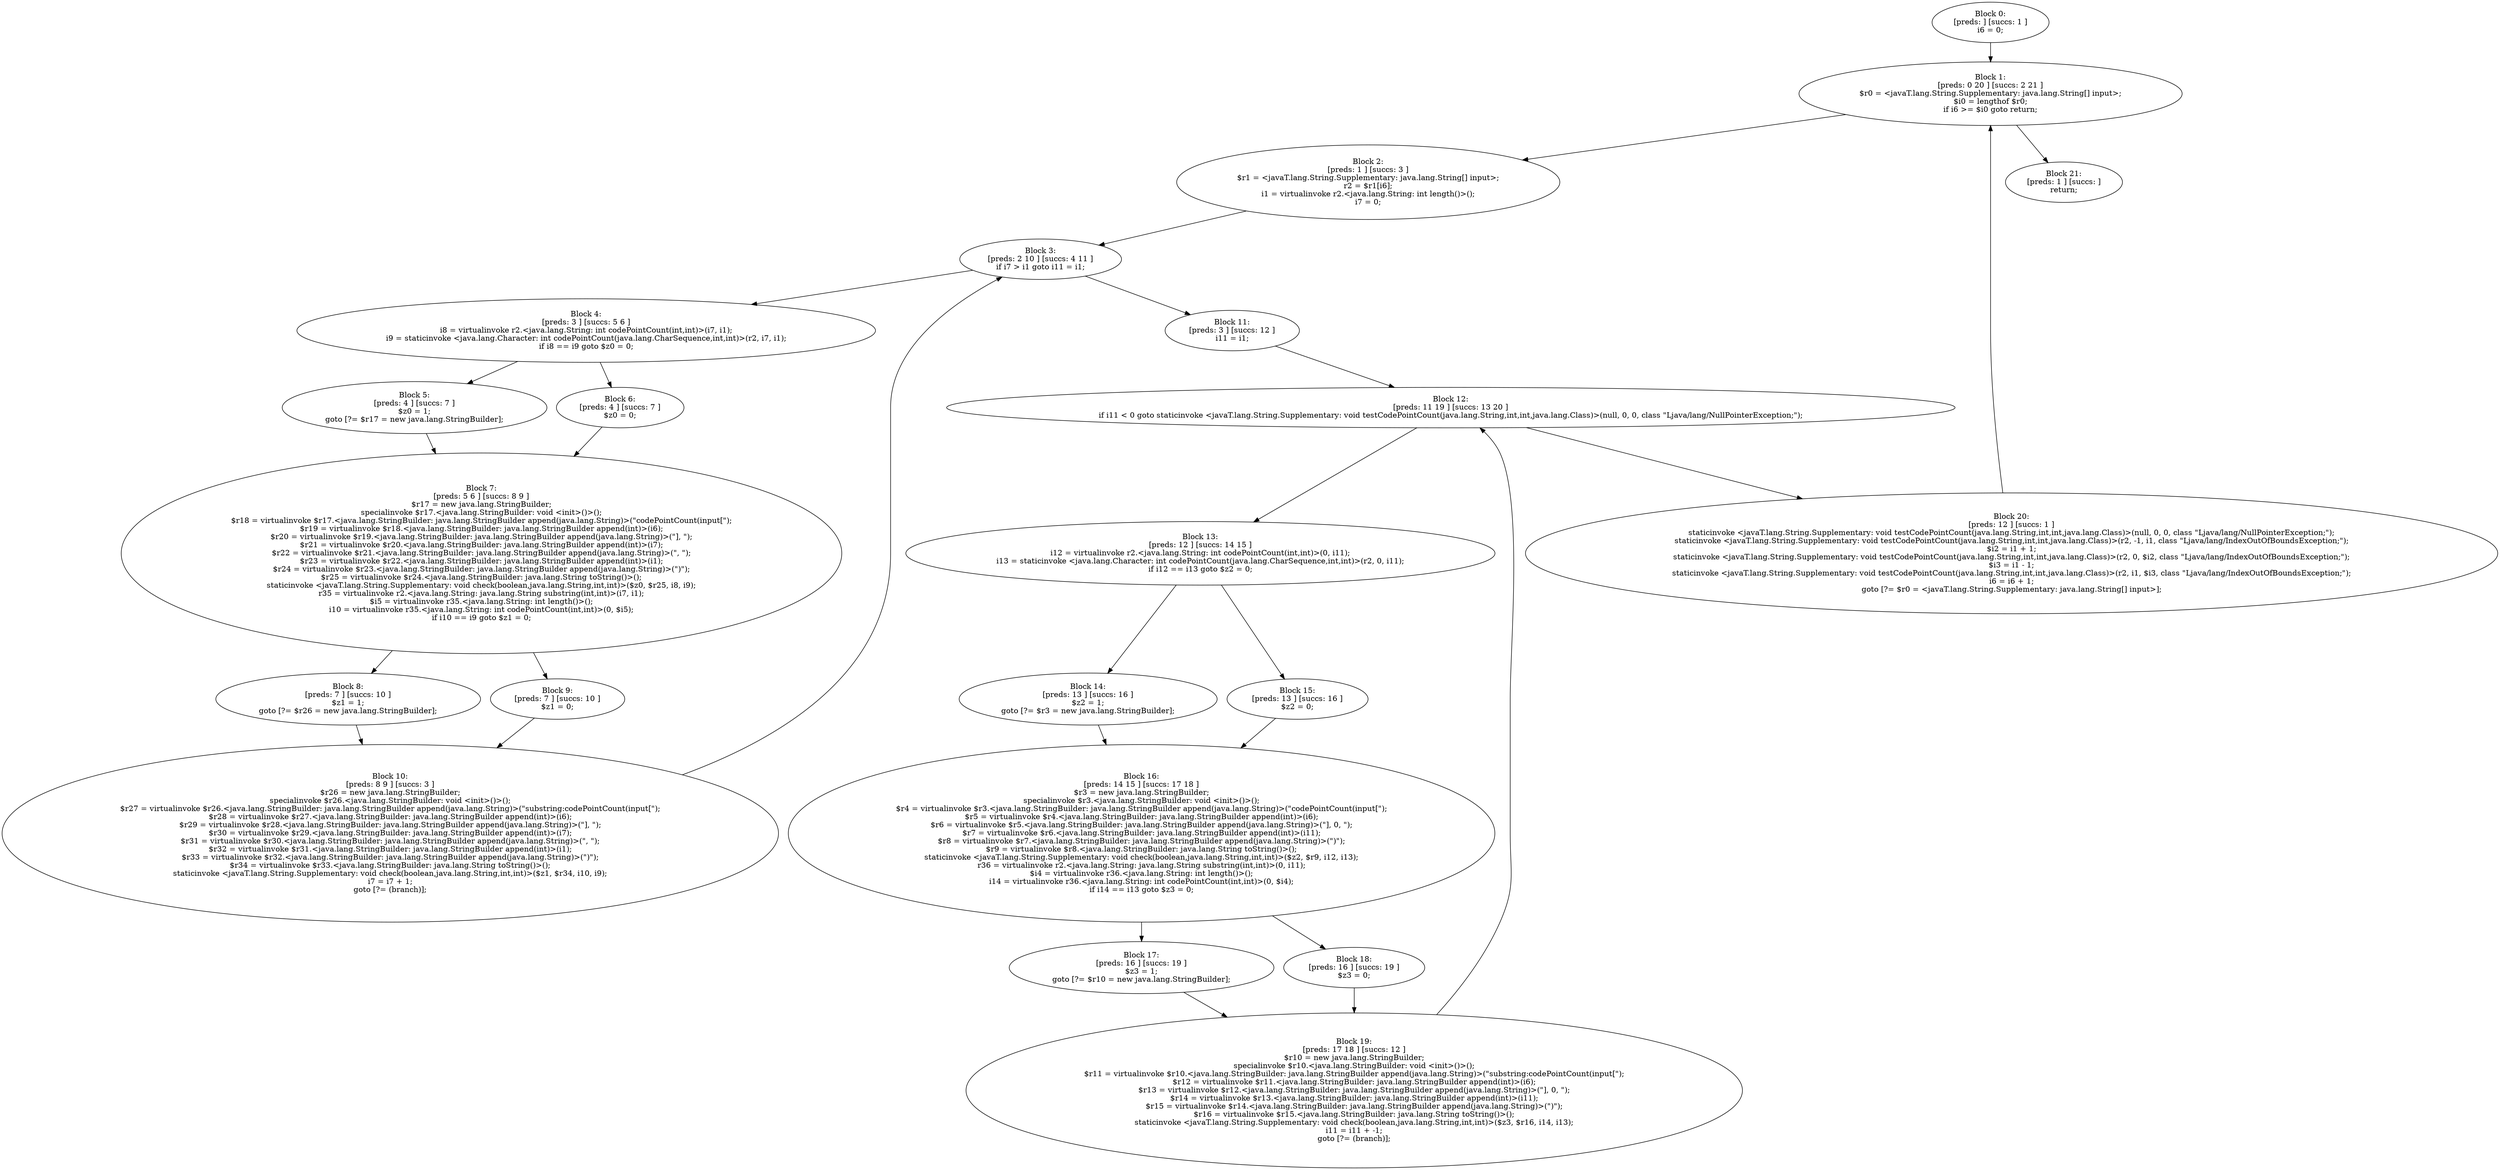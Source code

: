 digraph "unitGraph" {
    "Block 0:
[preds: ] [succs: 1 ]
i6 = 0;
"
    "Block 1:
[preds: 0 20 ] [succs: 2 21 ]
$r0 = <javaT.lang.String.Supplementary: java.lang.String[] input>;
$i0 = lengthof $r0;
if i6 >= $i0 goto return;
"
    "Block 2:
[preds: 1 ] [succs: 3 ]
$r1 = <javaT.lang.String.Supplementary: java.lang.String[] input>;
r2 = $r1[i6];
i1 = virtualinvoke r2.<java.lang.String: int length()>();
i7 = 0;
"
    "Block 3:
[preds: 2 10 ] [succs: 4 11 ]
if i7 > i1 goto i11 = i1;
"
    "Block 4:
[preds: 3 ] [succs: 5 6 ]
i8 = virtualinvoke r2.<java.lang.String: int codePointCount(int,int)>(i7, i1);
i9 = staticinvoke <java.lang.Character: int codePointCount(java.lang.CharSequence,int,int)>(r2, i7, i1);
if i8 == i9 goto $z0 = 0;
"
    "Block 5:
[preds: 4 ] [succs: 7 ]
$z0 = 1;
goto [?= $r17 = new java.lang.StringBuilder];
"
    "Block 6:
[preds: 4 ] [succs: 7 ]
$z0 = 0;
"
    "Block 7:
[preds: 5 6 ] [succs: 8 9 ]
$r17 = new java.lang.StringBuilder;
specialinvoke $r17.<java.lang.StringBuilder: void <init>()>();
$r18 = virtualinvoke $r17.<java.lang.StringBuilder: java.lang.StringBuilder append(java.lang.String)>(\"codePointCount(input[\");
$r19 = virtualinvoke $r18.<java.lang.StringBuilder: java.lang.StringBuilder append(int)>(i6);
$r20 = virtualinvoke $r19.<java.lang.StringBuilder: java.lang.StringBuilder append(java.lang.String)>(\"], \");
$r21 = virtualinvoke $r20.<java.lang.StringBuilder: java.lang.StringBuilder append(int)>(i7);
$r22 = virtualinvoke $r21.<java.lang.StringBuilder: java.lang.StringBuilder append(java.lang.String)>(\", \");
$r23 = virtualinvoke $r22.<java.lang.StringBuilder: java.lang.StringBuilder append(int)>(i1);
$r24 = virtualinvoke $r23.<java.lang.StringBuilder: java.lang.StringBuilder append(java.lang.String)>(\")\");
$r25 = virtualinvoke $r24.<java.lang.StringBuilder: java.lang.String toString()>();
staticinvoke <javaT.lang.String.Supplementary: void check(boolean,java.lang.String,int,int)>($z0, $r25, i8, i9);
r35 = virtualinvoke r2.<java.lang.String: java.lang.String substring(int,int)>(i7, i1);
$i5 = virtualinvoke r35.<java.lang.String: int length()>();
i10 = virtualinvoke r35.<java.lang.String: int codePointCount(int,int)>(0, $i5);
if i10 == i9 goto $z1 = 0;
"
    "Block 8:
[preds: 7 ] [succs: 10 ]
$z1 = 1;
goto [?= $r26 = new java.lang.StringBuilder];
"
    "Block 9:
[preds: 7 ] [succs: 10 ]
$z1 = 0;
"
    "Block 10:
[preds: 8 9 ] [succs: 3 ]
$r26 = new java.lang.StringBuilder;
specialinvoke $r26.<java.lang.StringBuilder: void <init>()>();
$r27 = virtualinvoke $r26.<java.lang.StringBuilder: java.lang.StringBuilder append(java.lang.String)>(\"substring:codePointCount(input[\");
$r28 = virtualinvoke $r27.<java.lang.StringBuilder: java.lang.StringBuilder append(int)>(i6);
$r29 = virtualinvoke $r28.<java.lang.StringBuilder: java.lang.StringBuilder append(java.lang.String)>(\"], \");
$r30 = virtualinvoke $r29.<java.lang.StringBuilder: java.lang.StringBuilder append(int)>(i7);
$r31 = virtualinvoke $r30.<java.lang.StringBuilder: java.lang.StringBuilder append(java.lang.String)>(\", \");
$r32 = virtualinvoke $r31.<java.lang.StringBuilder: java.lang.StringBuilder append(int)>(i1);
$r33 = virtualinvoke $r32.<java.lang.StringBuilder: java.lang.StringBuilder append(java.lang.String)>(\")\");
$r34 = virtualinvoke $r33.<java.lang.StringBuilder: java.lang.String toString()>();
staticinvoke <javaT.lang.String.Supplementary: void check(boolean,java.lang.String,int,int)>($z1, $r34, i10, i9);
i7 = i7 + 1;
goto [?= (branch)];
"
    "Block 11:
[preds: 3 ] [succs: 12 ]
i11 = i1;
"
    "Block 12:
[preds: 11 19 ] [succs: 13 20 ]
if i11 < 0 goto staticinvoke <javaT.lang.String.Supplementary: void testCodePointCount(java.lang.String,int,int,java.lang.Class)>(null, 0, 0, class \"Ljava/lang/NullPointerException;\");
"
    "Block 13:
[preds: 12 ] [succs: 14 15 ]
i12 = virtualinvoke r2.<java.lang.String: int codePointCount(int,int)>(0, i11);
i13 = staticinvoke <java.lang.Character: int codePointCount(java.lang.CharSequence,int,int)>(r2, 0, i11);
if i12 == i13 goto $z2 = 0;
"
    "Block 14:
[preds: 13 ] [succs: 16 ]
$z2 = 1;
goto [?= $r3 = new java.lang.StringBuilder];
"
    "Block 15:
[preds: 13 ] [succs: 16 ]
$z2 = 0;
"
    "Block 16:
[preds: 14 15 ] [succs: 17 18 ]
$r3 = new java.lang.StringBuilder;
specialinvoke $r3.<java.lang.StringBuilder: void <init>()>();
$r4 = virtualinvoke $r3.<java.lang.StringBuilder: java.lang.StringBuilder append(java.lang.String)>(\"codePointCount(input[\");
$r5 = virtualinvoke $r4.<java.lang.StringBuilder: java.lang.StringBuilder append(int)>(i6);
$r6 = virtualinvoke $r5.<java.lang.StringBuilder: java.lang.StringBuilder append(java.lang.String)>(\"], 0, \");
$r7 = virtualinvoke $r6.<java.lang.StringBuilder: java.lang.StringBuilder append(int)>(i11);
$r8 = virtualinvoke $r7.<java.lang.StringBuilder: java.lang.StringBuilder append(java.lang.String)>(\")\");
$r9 = virtualinvoke $r8.<java.lang.StringBuilder: java.lang.String toString()>();
staticinvoke <javaT.lang.String.Supplementary: void check(boolean,java.lang.String,int,int)>($z2, $r9, i12, i13);
r36 = virtualinvoke r2.<java.lang.String: java.lang.String substring(int,int)>(0, i11);
$i4 = virtualinvoke r36.<java.lang.String: int length()>();
i14 = virtualinvoke r36.<java.lang.String: int codePointCount(int,int)>(0, $i4);
if i14 == i13 goto $z3 = 0;
"
    "Block 17:
[preds: 16 ] [succs: 19 ]
$z3 = 1;
goto [?= $r10 = new java.lang.StringBuilder];
"
    "Block 18:
[preds: 16 ] [succs: 19 ]
$z3 = 0;
"
    "Block 19:
[preds: 17 18 ] [succs: 12 ]
$r10 = new java.lang.StringBuilder;
specialinvoke $r10.<java.lang.StringBuilder: void <init>()>();
$r11 = virtualinvoke $r10.<java.lang.StringBuilder: java.lang.StringBuilder append(java.lang.String)>(\"substring:codePointCount(input[\");
$r12 = virtualinvoke $r11.<java.lang.StringBuilder: java.lang.StringBuilder append(int)>(i6);
$r13 = virtualinvoke $r12.<java.lang.StringBuilder: java.lang.StringBuilder append(java.lang.String)>(\"], 0, \");
$r14 = virtualinvoke $r13.<java.lang.StringBuilder: java.lang.StringBuilder append(int)>(i11);
$r15 = virtualinvoke $r14.<java.lang.StringBuilder: java.lang.StringBuilder append(java.lang.String)>(\")\");
$r16 = virtualinvoke $r15.<java.lang.StringBuilder: java.lang.String toString()>();
staticinvoke <javaT.lang.String.Supplementary: void check(boolean,java.lang.String,int,int)>($z3, $r16, i14, i13);
i11 = i11 + -1;
goto [?= (branch)];
"
    "Block 20:
[preds: 12 ] [succs: 1 ]
staticinvoke <javaT.lang.String.Supplementary: void testCodePointCount(java.lang.String,int,int,java.lang.Class)>(null, 0, 0, class \"Ljava/lang/NullPointerException;\");
staticinvoke <javaT.lang.String.Supplementary: void testCodePointCount(java.lang.String,int,int,java.lang.Class)>(r2, -1, i1, class \"Ljava/lang/IndexOutOfBoundsException;\");
$i2 = i1 + 1;
staticinvoke <javaT.lang.String.Supplementary: void testCodePointCount(java.lang.String,int,int,java.lang.Class)>(r2, 0, $i2, class \"Ljava/lang/IndexOutOfBoundsException;\");
$i3 = i1 - 1;
staticinvoke <javaT.lang.String.Supplementary: void testCodePointCount(java.lang.String,int,int,java.lang.Class)>(r2, i1, $i3, class \"Ljava/lang/IndexOutOfBoundsException;\");
i6 = i6 + 1;
goto [?= $r0 = <javaT.lang.String.Supplementary: java.lang.String[] input>];
"
    "Block 21:
[preds: 1 ] [succs: ]
return;
"
    "Block 0:
[preds: ] [succs: 1 ]
i6 = 0;
"->"Block 1:
[preds: 0 20 ] [succs: 2 21 ]
$r0 = <javaT.lang.String.Supplementary: java.lang.String[] input>;
$i0 = lengthof $r0;
if i6 >= $i0 goto return;
";
    "Block 1:
[preds: 0 20 ] [succs: 2 21 ]
$r0 = <javaT.lang.String.Supplementary: java.lang.String[] input>;
$i0 = lengthof $r0;
if i6 >= $i0 goto return;
"->"Block 2:
[preds: 1 ] [succs: 3 ]
$r1 = <javaT.lang.String.Supplementary: java.lang.String[] input>;
r2 = $r1[i6];
i1 = virtualinvoke r2.<java.lang.String: int length()>();
i7 = 0;
";
    "Block 1:
[preds: 0 20 ] [succs: 2 21 ]
$r0 = <javaT.lang.String.Supplementary: java.lang.String[] input>;
$i0 = lengthof $r0;
if i6 >= $i0 goto return;
"->"Block 21:
[preds: 1 ] [succs: ]
return;
";
    "Block 2:
[preds: 1 ] [succs: 3 ]
$r1 = <javaT.lang.String.Supplementary: java.lang.String[] input>;
r2 = $r1[i6];
i1 = virtualinvoke r2.<java.lang.String: int length()>();
i7 = 0;
"->"Block 3:
[preds: 2 10 ] [succs: 4 11 ]
if i7 > i1 goto i11 = i1;
";
    "Block 3:
[preds: 2 10 ] [succs: 4 11 ]
if i7 > i1 goto i11 = i1;
"->"Block 4:
[preds: 3 ] [succs: 5 6 ]
i8 = virtualinvoke r2.<java.lang.String: int codePointCount(int,int)>(i7, i1);
i9 = staticinvoke <java.lang.Character: int codePointCount(java.lang.CharSequence,int,int)>(r2, i7, i1);
if i8 == i9 goto $z0 = 0;
";
    "Block 3:
[preds: 2 10 ] [succs: 4 11 ]
if i7 > i1 goto i11 = i1;
"->"Block 11:
[preds: 3 ] [succs: 12 ]
i11 = i1;
";
    "Block 4:
[preds: 3 ] [succs: 5 6 ]
i8 = virtualinvoke r2.<java.lang.String: int codePointCount(int,int)>(i7, i1);
i9 = staticinvoke <java.lang.Character: int codePointCount(java.lang.CharSequence,int,int)>(r2, i7, i1);
if i8 == i9 goto $z0 = 0;
"->"Block 5:
[preds: 4 ] [succs: 7 ]
$z0 = 1;
goto [?= $r17 = new java.lang.StringBuilder];
";
    "Block 4:
[preds: 3 ] [succs: 5 6 ]
i8 = virtualinvoke r2.<java.lang.String: int codePointCount(int,int)>(i7, i1);
i9 = staticinvoke <java.lang.Character: int codePointCount(java.lang.CharSequence,int,int)>(r2, i7, i1);
if i8 == i9 goto $z0 = 0;
"->"Block 6:
[preds: 4 ] [succs: 7 ]
$z0 = 0;
";
    "Block 5:
[preds: 4 ] [succs: 7 ]
$z0 = 1;
goto [?= $r17 = new java.lang.StringBuilder];
"->"Block 7:
[preds: 5 6 ] [succs: 8 9 ]
$r17 = new java.lang.StringBuilder;
specialinvoke $r17.<java.lang.StringBuilder: void <init>()>();
$r18 = virtualinvoke $r17.<java.lang.StringBuilder: java.lang.StringBuilder append(java.lang.String)>(\"codePointCount(input[\");
$r19 = virtualinvoke $r18.<java.lang.StringBuilder: java.lang.StringBuilder append(int)>(i6);
$r20 = virtualinvoke $r19.<java.lang.StringBuilder: java.lang.StringBuilder append(java.lang.String)>(\"], \");
$r21 = virtualinvoke $r20.<java.lang.StringBuilder: java.lang.StringBuilder append(int)>(i7);
$r22 = virtualinvoke $r21.<java.lang.StringBuilder: java.lang.StringBuilder append(java.lang.String)>(\", \");
$r23 = virtualinvoke $r22.<java.lang.StringBuilder: java.lang.StringBuilder append(int)>(i1);
$r24 = virtualinvoke $r23.<java.lang.StringBuilder: java.lang.StringBuilder append(java.lang.String)>(\")\");
$r25 = virtualinvoke $r24.<java.lang.StringBuilder: java.lang.String toString()>();
staticinvoke <javaT.lang.String.Supplementary: void check(boolean,java.lang.String,int,int)>($z0, $r25, i8, i9);
r35 = virtualinvoke r2.<java.lang.String: java.lang.String substring(int,int)>(i7, i1);
$i5 = virtualinvoke r35.<java.lang.String: int length()>();
i10 = virtualinvoke r35.<java.lang.String: int codePointCount(int,int)>(0, $i5);
if i10 == i9 goto $z1 = 0;
";
    "Block 6:
[preds: 4 ] [succs: 7 ]
$z0 = 0;
"->"Block 7:
[preds: 5 6 ] [succs: 8 9 ]
$r17 = new java.lang.StringBuilder;
specialinvoke $r17.<java.lang.StringBuilder: void <init>()>();
$r18 = virtualinvoke $r17.<java.lang.StringBuilder: java.lang.StringBuilder append(java.lang.String)>(\"codePointCount(input[\");
$r19 = virtualinvoke $r18.<java.lang.StringBuilder: java.lang.StringBuilder append(int)>(i6);
$r20 = virtualinvoke $r19.<java.lang.StringBuilder: java.lang.StringBuilder append(java.lang.String)>(\"], \");
$r21 = virtualinvoke $r20.<java.lang.StringBuilder: java.lang.StringBuilder append(int)>(i7);
$r22 = virtualinvoke $r21.<java.lang.StringBuilder: java.lang.StringBuilder append(java.lang.String)>(\", \");
$r23 = virtualinvoke $r22.<java.lang.StringBuilder: java.lang.StringBuilder append(int)>(i1);
$r24 = virtualinvoke $r23.<java.lang.StringBuilder: java.lang.StringBuilder append(java.lang.String)>(\")\");
$r25 = virtualinvoke $r24.<java.lang.StringBuilder: java.lang.String toString()>();
staticinvoke <javaT.lang.String.Supplementary: void check(boolean,java.lang.String,int,int)>($z0, $r25, i8, i9);
r35 = virtualinvoke r2.<java.lang.String: java.lang.String substring(int,int)>(i7, i1);
$i5 = virtualinvoke r35.<java.lang.String: int length()>();
i10 = virtualinvoke r35.<java.lang.String: int codePointCount(int,int)>(0, $i5);
if i10 == i9 goto $z1 = 0;
";
    "Block 7:
[preds: 5 6 ] [succs: 8 9 ]
$r17 = new java.lang.StringBuilder;
specialinvoke $r17.<java.lang.StringBuilder: void <init>()>();
$r18 = virtualinvoke $r17.<java.lang.StringBuilder: java.lang.StringBuilder append(java.lang.String)>(\"codePointCount(input[\");
$r19 = virtualinvoke $r18.<java.lang.StringBuilder: java.lang.StringBuilder append(int)>(i6);
$r20 = virtualinvoke $r19.<java.lang.StringBuilder: java.lang.StringBuilder append(java.lang.String)>(\"], \");
$r21 = virtualinvoke $r20.<java.lang.StringBuilder: java.lang.StringBuilder append(int)>(i7);
$r22 = virtualinvoke $r21.<java.lang.StringBuilder: java.lang.StringBuilder append(java.lang.String)>(\", \");
$r23 = virtualinvoke $r22.<java.lang.StringBuilder: java.lang.StringBuilder append(int)>(i1);
$r24 = virtualinvoke $r23.<java.lang.StringBuilder: java.lang.StringBuilder append(java.lang.String)>(\")\");
$r25 = virtualinvoke $r24.<java.lang.StringBuilder: java.lang.String toString()>();
staticinvoke <javaT.lang.String.Supplementary: void check(boolean,java.lang.String,int,int)>($z0, $r25, i8, i9);
r35 = virtualinvoke r2.<java.lang.String: java.lang.String substring(int,int)>(i7, i1);
$i5 = virtualinvoke r35.<java.lang.String: int length()>();
i10 = virtualinvoke r35.<java.lang.String: int codePointCount(int,int)>(0, $i5);
if i10 == i9 goto $z1 = 0;
"->"Block 8:
[preds: 7 ] [succs: 10 ]
$z1 = 1;
goto [?= $r26 = new java.lang.StringBuilder];
";
    "Block 7:
[preds: 5 6 ] [succs: 8 9 ]
$r17 = new java.lang.StringBuilder;
specialinvoke $r17.<java.lang.StringBuilder: void <init>()>();
$r18 = virtualinvoke $r17.<java.lang.StringBuilder: java.lang.StringBuilder append(java.lang.String)>(\"codePointCount(input[\");
$r19 = virtualinvoke $r18.<java.lang.StringBuilder: java.lang.StringBuilder append(int)>(i6);
$r20 = virtualinvoke $r19.<java.lang.StringBuilder: java.lang.StringBuilder append(java.lang.String)>(\"], \");
$r21 = virtualinvoke $r20.<java.lang.StringBuilder: java.lang.StringBuilder append(int)>(i7);
$r22 = virtualinvoke $r21.<java.lang.StringBuilder: java.lang.StringBuilder append(java.lang.String)>(\", \");
$r23 = virtualinvoke $r22.<java.lang.StringBuilder: java.lang.StringBuilder append(int)>(i1);
$r24 = virtualinvoke $r23.<java.lang.StringBuilder: java.lang.StringBuilder append(java.lang.String)>(\")\");
$r25 = virtualinvoke $r24.<java.lang.StringBuilder: java.lang.String toString()>();
staticinvoke <javaT.lang.String.Supplementary: void check(boolean,java.lang.String,int,int)>($z0, $r25, i8, i9);
r35 = virtualinvoke r2.<java.lang.String: java.lang.String substring(int,int)>(i7, i1);
$i5 = virtualinvoke r35.<java.lang.String: int length()>();
i10 = virtualinvoke r35.<java.lang.String: int codePointCount(int,int)>(0, $i5);
if i10 == i9 goto $z1 = 0;
"->"Block 9:
[preds: 7 ] [succs: 10 ]
$z1 = 0;
";
    "Block 8:
[preds: 7 ] [succs: 10 ]
$z1 = 1;
goto [?= $r26 = new java.lang.StringBuilder];
"->"Block 10:
[preds: 8 9 ] [succs: 3 ]
$r26 = new java.lang.StringBuilder;
specialinvoke $r26.<java.lang.StringBuilder: void <init>()>();
$r27 = virtualinvoke $r26.<java.lang.StringBuilder: java.lang.StringBuilder append(java.lang.String)>(\"substring:codePointCount(input[\");
$r28 = virtualinvoke $r27.<java.lang.StringBuilder: java.lang.StringBuilder append(int)>(i6);
$r29 = virtualinvoke $r28.<java.lang.StringBuilder: java.lang.StringBuilder append(java.lang.String)>(\"], \");
$r30 = virtualinvoke $r29.<java.lang.StringBuilder: java.lang.StringBuilder append(int)>(i7);
$r31 = virtualinvoke $r30.<java.lang.StringBuilder: java.lang.StringBuilder append(java.lang.String)>(\", \");
$r32 = virtualinvoke $r31.<java.lang.StringBuilder: java.lang.StringBuilder append(int)>(i1);
$r33 = virtualinvoke $r32.<java.lang.StringBuilder: java.lang.StringBuilder append(java.lang.String)>(\")\");
$r34 = virtualinvoke $r33.<java.lang.StringBuilder: java.lang.String toString()>();
staticinvoke <javaT.lang.String.Supplementary: void check(boolean,java.lang.String,int,int)>($z1, $r34, i10, i9);
i7 = i7 + 1;
goto [?= (branch)];
";
    "Block 9:
[preds: 7 ] [succs: 10 ]
$z1 = 0;
"->"Block 10:
[preds: 8 9 ] [succs: 3 ]
$r26 = new java.lang.StringBuilder;
specialinvoke $r26.<java.lang.StringBuilder: void <init>()>();
$r27 = virtualinvoke $r26.<java.lang.StringBuilder: java.lang.StringBuilder append(java.lang.String)>(\"substring:codePointCount(input[\");
$r28 = virtualinvoke $r27.<java.lang.StringBuilder: java.lang.StringBuilder append(int)>(i6);
$r29 = virtualinvoke $r28.<java.lang.StringBuilder: java.lang.StringBuilder append(java.lang.String)>(\"], \");
$r30 = virtualinvoke $r29.<java.lang.StringBuilder: java.lang.StringBuilder append(int)>(i7);
$r31 = virtualinvoke $r30.<java.lang.StringBuilder: java.lang.StringBuilder append(java.lang.String)>(\", \");
$r32 = virtualinvoke $r31.<java.lang.StringBuilder: java.lang.StringBuilder append(int)>(i1);
$r33 = virtualinvoke $r32.<java.lang.StringBuilder: java.lang.StringBuilder append(java.lang.String)>(\")\");
$r34 = virtualinvoke $r33.<java.lang.StringBuilder: java.lang.String toString()>();
staticinvoke <javaT.lang.String.Supplementary: void check(boolean,java.lang.String,int,int)>($z1, $r34, i10, i9);
i7 = i7 + 1;
goto [?= (branch)];
";
    "Block 10:
[preds: 8 9 ] [succs: 3 ]
$r26 = new java.lang.StringBuilder;
specialinvoke $r26.<java.lang.StringBuilder: void <init>()>();
$r27 = virtualinvoke $r26.<java.lang.StringBuilder: java.lang.StringBuilder append(java.lang.String)>(\"substring:codePointCount(input[\");
$r28 = virtualinvoke $r27.<java.lang.StringBuilder: java.lang.StringBuilder append(int)>(i6);
$r29 = virtualinvoke $r28.<java.lang.StringBuilder: java.lang.StringBuilder append(java.lang.String)>(\"], \");
$r30 = virtualinvoke $r29.<java.lang.StringBuilder: java.lang.StringBuilder append(int)>(i7);
$r31 = virtualinvoke $r30.<java.lang.StringBuilder: java.lang.StringBuilder append(java.lang.String)>(\", \");
$r32 = virtualinvoke $r31.<java.lang.StringBuilder: java.lang.StringBuilder append(int)>(i1);
$r33 = virtualinvoke $r32.<java.lang.StringBuilder: java.lang.StringBuilder append(java.lang.String)>(\")\");
$r34 = virtualinvoke $r33.<java.lang.StringBuilder: java.lang.String toString()>();
staticinvoke <javaT.lang.String.Supplementary: void check(boolean,java.lang.String,int,int)>($z1, $r34, i10, i9);
i7 = i7 + 1;
goto [?= (branch)];
"->"Block 3:
[preds: 2 10 ] [succs: 4 11 ]
if i7 > i1 goto i11 = i1;
";
    "Block 11:
[preds: 3 ] [succs: 12 ]
i11 = i1;
"->"Block 12:
[preds: 11 19 ] [succs: 13 20 ]
if i11 < 0 goto staticinvoke <javaT.lang.String.Supplementary: void testCodePointCount(java.lang.String,int,int,java.lang.Class)>(null, 0, 0, class \"Ljava/lang/NullPointerException;\");
";
    "Block 12:
[preds: 11 19 ] [succs: 13 20 ]
if i11 < 0 goto staticinvoke <javaT.lang.String.Supplementary: void testCodePointCount(java.lang.String,int,int,java.lang.Class)>(null, 0, 0, class \"Ljava/lang/NullPointerException;\");
"->"Block 13:
[preds: 12 ] [succs: 14 15 ]
i12 = virtualinvoke r2.<java.lang.String: int codePointCount(int,int)>(0, i11);
i13 = staticinvoke <java.lang.Character: int codePointCount(java.lang.CharSequence,int,int)>(r2, 0, i11);
if i12 == i13 goto $z2 = 0;
";
    "Block 12:
[preds: 11 19 ] [succs: 13 20 ]
if i11 < 0 goto staticinvoke <javaT.lang.String.Supplementary: void testCodePointCount(java.lang.String,int,int,java.lang.Class)>(null, 0, 0, class \"Ljava/lang/NullPointerException;\");
"->"Block 20:
[preds: 12 ] [succs: 1 ]
staticinvoke <javaT.lang.String.Supplementary: void testCodePointCount(java.lang.String,int,int,java.lang.Class)>(null, 0, 0, class \"Ljava/lang/NullPointerException;\");
staticinvoke <javaT.lang.String.Supplementary: void testCodePointCount(java.lang.String,int,int,java.lang.Class)>(r2, -1, i1, class \"Ljava/lang/IndexOutOfBoundsException;\");
$i2 = i1 + 1;
staticinvoke <javaT.lang.String.Supplementary: void testCodePointCount(java.lang.String,int,int,java.lang.Class)>(r2, 0, $i2, class \"Ljava/lang/IndexOutOfBoundsException;\");
$i3 = i1 - 1;
staticinvoke <javaT.lang.String.Supplementary: void testCodePointCount(java.lang.String,int,int,java.lang.Class)>(r2, i1, $i3, class \"Ljava/lang/IndexOutOfBoundsException;\");
i6 = i6 + 1;
goto [?= $r0 = <javaT.lang.String.Supplementary: java.lang.String[] input>];
";
    "Block 13:
[preds: 12 ] [succs: 14 15 ]
i12 = virtualinvoke r2.<java.lang.String: int codePointCount(int,int)>(0, i11);
i13 = staticinvoke <java.lang.Character: int codePointCount(java.lang.CharSequence,int,int)>(r2, 0, i11);
if i12 == i13 goto $z2 = 0;
"->"Block 14:
[preds: 13 ] [succs: 16 ]
$z2 = 1;
goto [?= $r3 = new java.lang.StringBuilder];
";
    "Block 13:
[preds: 12 ] [succs: 14 15 ]
i12 = virtualinvoke r2.<java.lang.String: int codePointCount(int,int)>(0, i11);
i13 = staticinvoke <java.lang.Character: int codePointCount(java.lang.CharSequence,int,int)>(r2, 0, i11);
if i12 == i13 goto $z2 = 0;
"->"Block 15:
[preds: 13 ] [succs: 16 ]
$z2 = 0;
";
    "Block 14:
[preds: 13 ] [succs: 16 ]
$z2 = 1;
goto [?= $r3 = new java.lang.StringBuilder];
"->"Block 16:
[preds: 14 15 ] [succs: 17 18 ]
$r3 = new java.lang.StringBuilder;
specialinvoke $r3.<java.lang.StringBuilder: void <init>()>();
$r4 = virtualinvoke $r3.<java.lang.StringBuilder: java.lang.StringBuilder append(java.lang.String)>(\"codePointCount(input[\");
$r5 = virtualinvoke $r4.<java.lang.StringBuilder: java.lang.StringBuilder append(int)>(i6);
$r6 = virtualinvoke $r5.<java.lang.StringBuilder: java.lang.StringBuilder append(java.lang.String)>(\"], 0, \");
$r7 = virtualinvoke $r6.<java.lang.StringBuilder: java.lang.StringBuilder append(int)>(i11);
$r8 = virtualinvoke $r7.<java.lang.StringBuilder: java.lang.StringBuilder append(java.lang.String)>(\")\");
$r9 = virtualinvoke $r8.<java.lang.StringBuilder: java.lang.String toString()>();
staticinvoke <javaT.lang.String.Supplementary: void check(boolean,java.lang.String,int,int)>($z2, $r9, i12, i13);
r36 = virtualinvoke r2.<java.lang.String: java.lang.String substring(int,int)>(0, i11);
$i4 = virtualinvoke r36.<java.lang.String: int length()>();
i14 = virtualinvoke r36.<java.lang.String: int codePointCount(int,int)>(0, $i4);
if i14 == i13 goto $z3 = 0;
";
    "Block 15:
[preds: 13 ] [succs: 16 ]
$z2 = 0;
"->"Block 16:
[preds: 14 15 ] [succs: 17 18 ]
$r3 = new java.lang.StringBuilder;
specialinvoke $r3.<java.lang.StringBuilder: void <init>()>();
$r4 = virtualinvoke $r3.<java.lang.StringBuilder: java.lang.StringBuilder append(java.lang.String)>(\"codePointCount(input[\");
$r5 = virtualinvoke $r4.<java.lang.StringBuilder: java.lang.StringBuilder append(int)>(i6);
$r6 = virtualinvoke $r5.<java.lang.StringBuilder: java.lang.StringBuilder append(java.lang.String)>(\"], 0, \");
$r7 = virtualinvoke $r6.<java.lang.StringBuilder: java.lang.StringBuilder append(int)>(i11);
$r8 = virtualinvoke $r7.<java.lang.StringBuilder: java.lang.StringBuilder append(java.lang.String)>(\")\");
$r9 = virtualinvoke $r8.<java.lang.StringBuilder: java.lang.String toString()>();
staticinvoke <javaT.lang.String.Supplementary: void check(boolean,java.lang.String,int,int)>($z2, $r9, i12, i13);
r36 = virtualinvoke r2.<java.lang.String: java.lang.String substring(int,int)>(0, i11);
$i4 = virtualinvoke r36.<java.lang.String: int length()>();
i14 = virtualinvoke r36.<java.lang.String: int codePointCount(int,int)>(0, $i4);
if i14 == i13 goto $z3 = 0;
";
    "Block 16:
[preds: 14 15 ] [succs: 17 18 ]
$r3 = new java.lang.StringBuilder;
specialinvoke $r3.<java.lang.StringBuilder: void <init>()>();
$r4 = virtualinvoke $r3.<java.lang.StringBuilder: java.lang.StringBuilder append(java.lang.String)>(\"codePointCount(input[\");
$r5 = virtualinvoke $r4.<java.lang.StringBuilder: java.lang.StringBuilder append(int)>(i6);
$r6 = virtualinvoke $r5.<java.lang.StringBuilder: java.lang.StringBuilder append(java.lang.String)>(\"], 0, \");
$r7 = virtualinvoke $r6.<java.lang.StringBuilder: java.lang.StringBuilder append(int)>(i11);
$r8 = virtualinvoke $r7.<java.lang.StringBuilder: java.lang.StringBuilder append(java.lang.String)>(\")\");
$r9 = virtualinvoke $r8.<java.lang.StringBuilder: java.lang.String toString()>();
staticinvoke <javaT.lang.String.Supplementary: void check(boolean,java.lang.String,int,int)>($z2, $r9, i12, i13);
r36 = virtualinvoke r2.<java.lang.String: java.lang.String substring(int,int)>(0, i11);
$i4 = virtualinvoke r36.<java.lang.String: int length()>();
i14 = virtualinvoke r36.<java.lang.String: int codePointCount(int,int)>(0, $i4);
if i14 == i13 goto $z3 = 0;
"->"Block 17:
[preds: 16 ] [succs: 19 ]
$z3 = 1;
goto [?= $r10 = new java.lang.StringBuilder];
";
    "Block 16:
[preds: 14 15 ] [succs: 17 18 ]
$r3 = new java.lang.StringBuilder;
specialinvoke $r3.<java.lang.StringBuilder: void <init>()>();
$r4 = virtualinvoke $r3.<java.lang.StringBuilder: java.lang.StringBuilder append(java.lang.String)>(\"codePointCount(input[\");
$r5 = virtualinvoke $r4.<java.lang.StringBuilder: java.lang.StringBuilder append(int)>(i6);
$r6 = virtualinvoke $r5.<java.lang.StringBuilder: java.lang.StringBuilder append(java.lang.String)>(\"], 0, \");
$r7 = virtualinvoke $r6.<java.lang.StringBuilder: java.lang.StringBuilder append(int)>(i11);
$r8 = virtualinvoke $r7.<java.lang.StringBuilder: java.lang.StringBuilder append(java.lang.String)>(\")\");
$r9 = virtualinvoke $r8.<java.lang.StringBuilder: java.lang.String toString()>();
staticinvoke <javaT.lang.String.Supplementary: void check(boolean,java.lang.String,int,int)>($z2, $r9, i12, i13);
r36 = virtualinvoke r2.<java.lang.String: java.lang.String substring(int,int)>(0, i11);
$i4 = virtualinvoke r36.<java.lang.String: int length()>();
i14 = virtualinvoke r36.<java.lang.String: int codePointCount(int,int)>(0, $i4);
if i14 == i13 goto $z3 = 0;
"->"Block 18:
[preds: 16 ] [succs: 19 ]
$z3 = 0;
";
    "Block 17:
[preds: 16 ] [succs: 19 ]
$z3 = 1;
goto [?= $r10 = new java.lang.StringBuilder];
"->"Block 19:
[preds: 17 18 ] [succs: 12 ]
$r10 = new java.lang.StringBuilder;
specialinvoke $r10.<java.lang.StringBuilder: void <init>()>();
$r11 = virtualinvoke $r10.<java.lang.StringBuilder: java.lang.StringBuilder append(java.lang.String)>(\"substring:codePointCount(input[\");
$r12 = virtualinvoke $r11.<java.lang.StringBuilder: java.lang.StringBuilder append(int)>(i6);
$r13 = virtualinvoke $r12.<java.lang.StringBuilder: java.lang.StringBuilder append(java.lang.String)>(\"], 0, \");
$r14 = virtualinvoke $r13.<java.lang.StringBuilder: java.lang.StringBuilder append(int)>(i11);
$r15 = virtualinvoke $r14.<java.lang.StringBuilder: java.lang.StringBuilder append(java.lang.String)>(\")\");
$r16 = virtualinvoke $r15.<java.lang.StringBuilder: java.lang.String toString()>();
staticinvoke <javaT.lang.String.Supplementary: void check(boolean,java.lang.String,int,int)>($z3, $r16, i14, i13);
i11 = i11 + -1;
goto [?= (branch)];
";
    "Block 18:
[preds: 16 ] [succs: 19 ]
$z3 = 0;
"->"Block 19:
[preds: 17 18 ] [succs: 12 ]
$r10 = new java.lang.StringBuilder;
specialinvoke $r10.<java.lang.StringBuilder: void <init>()>();
$r11 = virtualinvoke $r10.<java.lang.StringBuilder: java.lang.StringBuilder append(java.lang.String)>(\"substring:codePointCount(input[\");
$r12 = virtualinvoke $r11.<java.lang.StringBuilder: java.lang.StringBuilder append(int)>(i6);
$r13 = virtualinvoke $r12.<java.lang.StringBuilder: java.lang.StringBuilder append(java.lang.String)>(\"], 0, \");
$r14 = virtualinvoke $r13.<java.lang.StringBuilder: java.lang.StringBuilder append(int)>(i11);
$r15 = virtualinvoke $r14.<java.lang.StringBuilder: java.lang.StringBuilder append(java.lang.String)>(\")\");
$r16 = virtualinvoke $r15.<java.lang.StringBuilder: java.lang.String toString()>();
staticinvoke <javaT.lang.String.Supplementary: void check(boolean,java.lang.String,int,int)>($z3, $r16, i14, i13);
i11 = i11 + -1;
goto [?= (branch)];
";
    "Block 19:
[preds: 17 18 ] [succs: 12 ]
$r10 = new java.lang.StringBuilder;
specialinvoke $r10.<java.lang.StringBuilder: void <init>()>();
$r11 = virtualinvoke $r10.<java.lang.StringBuilder: java.lang.StringBuilder append(java.lang.String)>(\"substring:codePointCount(input[\");
$r12 = virtualinvoke $r11.<java.lang.StringBuilder: java.lang.StringBuilder append(int)>(i6);
$r13 = virtualinvoke $r12.<java.lang.StringBuilder: java.lang.StringBuilder append(java.lang.String)>(\"], 0, \");
$r14 = virtualinvoke $r13.<java.lang.StringBuilder: java.lang.StringBuilder append(int)>(i11);
$r15 = virtualinvoke $r14.<java.lang.StringBuilder: java.lang.StringBuilder append(java.lang.String)>(\")\");
$r16 = virtualinvoke $r15.<java.lang.StringBuilder: java.lang.String toString()>();
staticinvoke <javaT.lang.String.Supplementary: void check(boolean,java.lang.String,int,int)>($z3, $r16, i14, i13);
i11 = i11 + -1;
goto [?= (branch)];
"->"Block 12:
[preds: 11 19 ] [succs: 13 20 ]
if i11 < 0 goto staticinvoke <javaT.lang.String.Supplementary: void testCodePointCount(java.lang.String,int,int,java.lang.Class)>(null, 0, 0, class \"Ljava/lang/NullPointerException;\");
";
    "Block 20:
[preds: 12 ] [succs: 1 ]
staticinvoke <javaT.lang.String.Supplementary: void testCodePointCount(java.lang.String,int,int,java.lang.Class)>(null, 0, 0, class \"Ljava/lang/NullPointerException;\");
staticinvoke <javaT.lang.String.Supplementary: void testCodePointCount(java.lang.String,int,int,java.lang.Class)>(r2, -1, i1, class \"Ljava/lang/IndexOutOfBoundsException;\");
$i2 = i1 + 1;
staticinvoke <javaT.lang.String.Supplementary: void testCodePointCount(java.lang.String,int,int,java.lang.Class)>(r2, 0, $i2, class \"Ljava/lang/IndexOutOfBoundsException;\");
$i3 = i1 - 1;
staticinvoke <javaT.lang.String.Supplementary: void testCodePointCount(java.lang.String,int,int,java.lang.Class)>(r2, i1, $i3, class \"Ljava/lang/IndexOutOfBoundsException;\");
i6 = i6 + 1;
goto [?= $r0 = <javaT.lang.String.Supplementary: java.lang.String[] input>];
"->"Block 1:
[preds: 0 20 ] [succs: 2 21 ]
$r0 = <javaT.lang.String.Supplementary: java.lang.String[] input>;
$i0 = lengthof $r0;
if i6 >= $i0 goto return;
";
}
